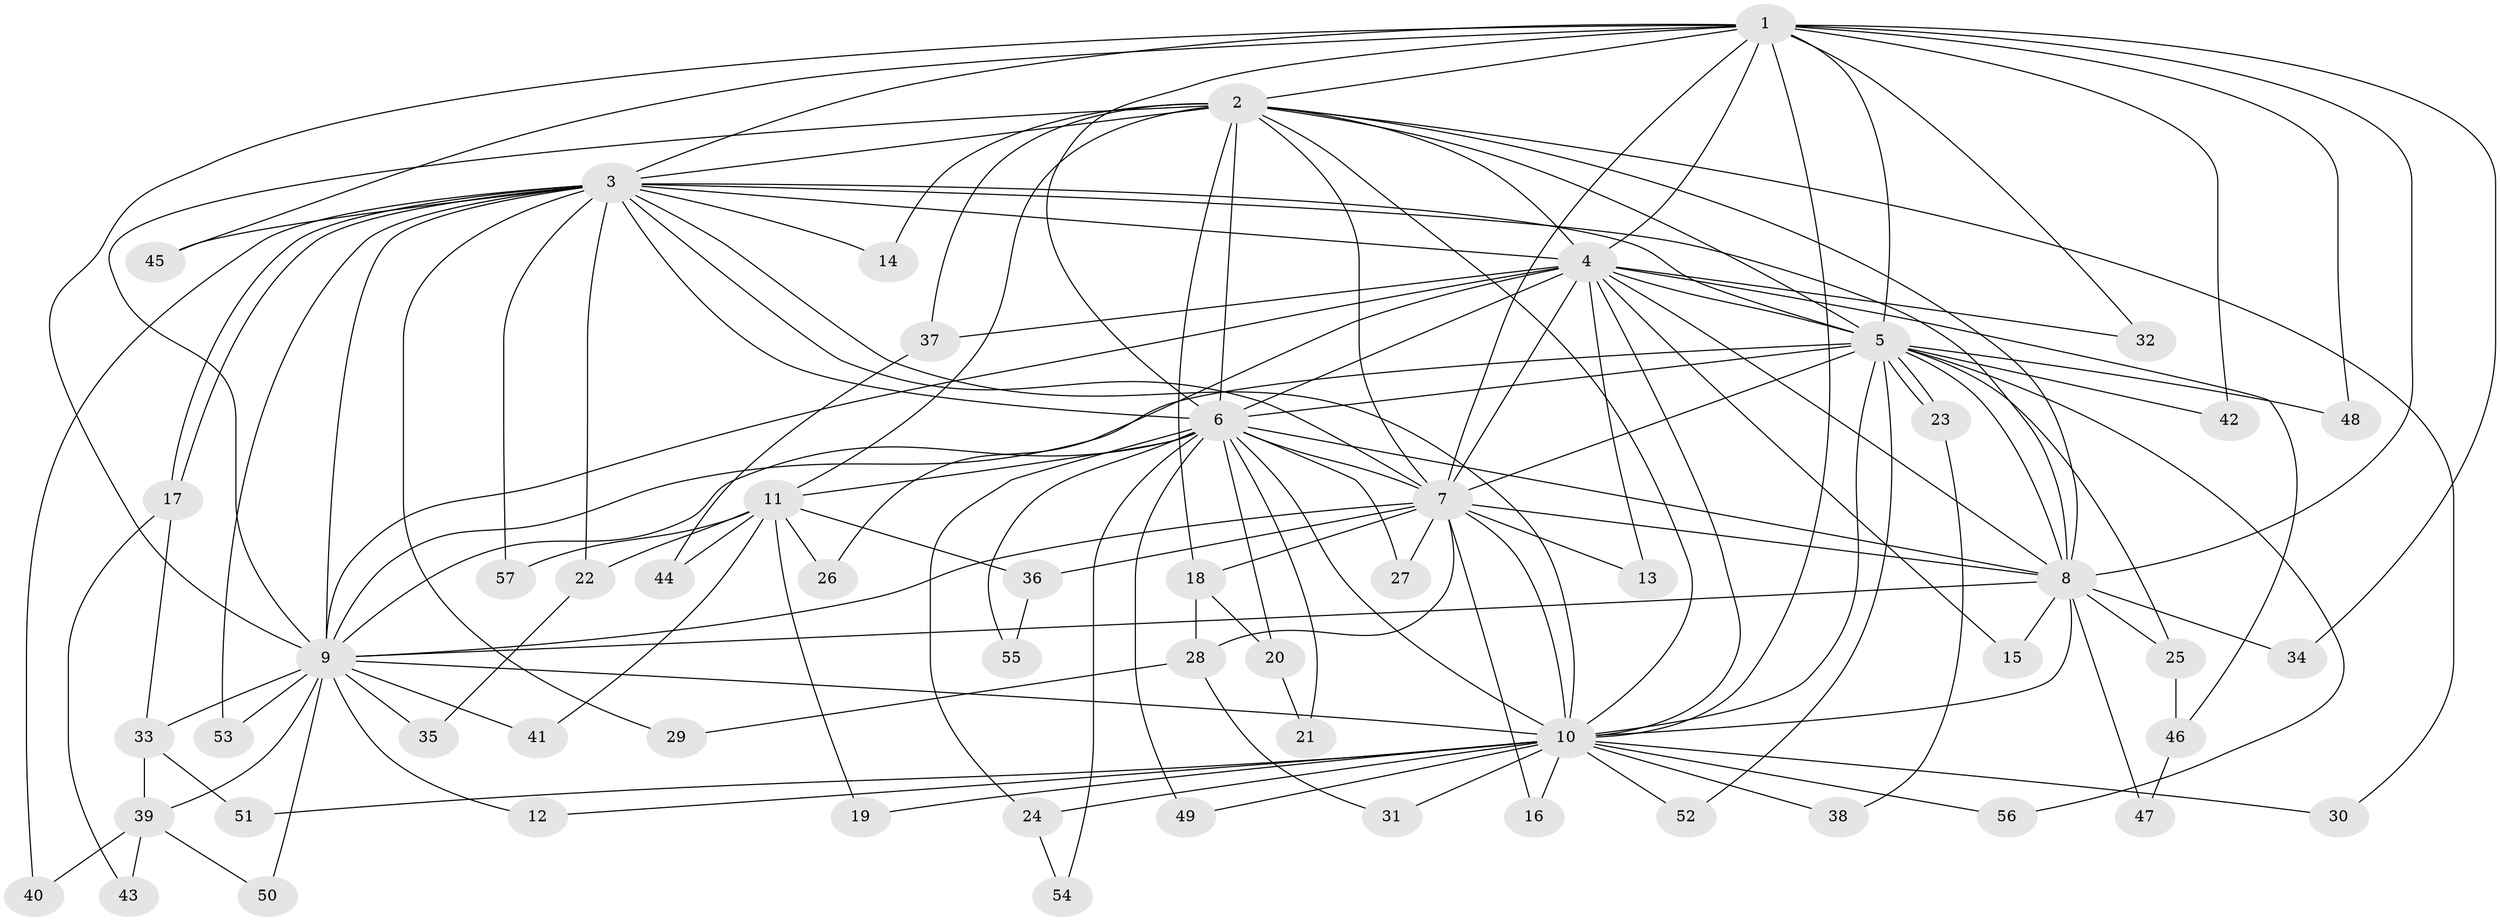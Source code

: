 // coarse degree distribution, {11: 0.047619047619047616, 10: 0.047619047619047616, 20: 0.023809523809523808, 22: 0.023809523809523808, 13: 0.023809523809523808, 17: 0.023809523809523808, 9: 0.023809523809523808, 2: 0.5476190476190477, 4: 0.07142857142857142, 3: 0.14285714285714285, 1: 0.023809523809523808}
// Generated by graph-tools (version 1.1) at 2025/51/02/27/25 19:51:53]
// undirected, 57 vertices, 139 edges
graph export_dot {
graph [start="1"]
  node [color=gray90,style=filled];
  1;
  2;
  3;
  4;
  5;
  6;
  7;
  8;
  9;
  10;
  11;
  12;
  13;
  14;
  15;
  16;
  17;
  18;
  19;
  20;
  21;
  22;
  23;
  24;
  25;
  26;
  27;
  28;
  29;
  30;
  31;
  32;
  33;
  34;
  35;
  36;
  37;
  38;
  39;
  40;
  41;
  42;
  43;
  44;
  45;
  46;
  47;
  48;
  49;
  50;
  51;
  52;
  53;
  54;
  55;
  56;
  57;
  1 -- 2;
  1 -- 3;
  1 -- 4;
  1 -- 5;
  1 -- 6;
  1 -- 7;
  1 -- 8;
  1 -- 9;
  1 -- 10;
  1 -- 32;
  1 -- 34;
  1 -- 42;
  1 -- 45;
  1 -- 48;
  2 -- 3;
  2 -- 4;
  2 -- 5;
  2 -- 6;
  2 -- 7;
  2 -- 8;
  2 -- 9;
  2 -- 10;
  2 -- 11;
  2 -- 14;
  2 -- 18;
  2 -- 30;
  2 -- 37;
  3 -- 4;
  3 -- 5;
  3 -- 6;
  3 -- 7;
  3 -- 8;
  3 -- 9;
  3 -- 10;
  3 -- 14;
  3 -- 17;
  3 -- 17;
  3 -- 22;
  3 -- 29;
  3 -- 40;
  3 -- 45;
  3 -- 53;
  3 -- 57;
  4 -- 5;
  4 -- 6;
  4 -- 7;
  4 -- 8;
  4 -- 9;
  4 -- 10;
  4 -- 13;
  4 -- 15;
  4 -- 26;
  4 -- 32;
  4 -- 37;
  4 -- 46;
  5 -- 6;
  5 -- 7;
  5 -- 8;
  5 -- 9;
  5 -- 10;
  5 -- 23;
  5 -- 23;
  5 -- 25;
  5 -- 42;
  5 -- 48;
  5 -- 52;
  5 -- 56;
  6 -- 7;
  6 -- 8;
  6 -- 9;
  6 -- 10;
  6 -- 11;
  6 -- 20;
  6 -- 21;
  6 -- 24;
  6 -- 27;
  6 -- 49;
  6 -- 54;
  6 -- 55;
  7 -- 8;
  7 -- 9;
  7 -- 10;
  7 -- 13;
  7 -- 16;
  7 -- 18;
  7 -- 27;
  7 -- 28;
  7 -- 36;
  8 -- 9;
  8 -- 10;
  8 -- 15;
  8 -- 25;
  8 -- 34;
  8 -- 47;
  9 -- 10;
  9 -- 12;
  9 -- 33;
  9 -- 35;
  9 -- 39;
  9 -- 41;
  9 -- 50;
  9 -- 53;
  10 -- 12;
  10 -- 16;
  10 -- 19;
  10 -- 24;
  10 -- 30;
  10 -- 31;
  10 -- 38;
  10 -- 49;
  10 -- 51;
  10 -- 52;
  10 -- 56;
  11 -- 19;
  11 -- 22;
  11 -- 26;
  11 -- 36;
  11 -- 41;
  11 -- 44;
  11 -- 57;
  17 -- 33;
  17 -- 43;
  18 -- 20;
  18 -- 28;
  20 -- 21;
  22 -- 35;
  23 -- 38;
  24 -- 54;
  25 -- 46;
  28 -- 29;
  28 -- 31;
  33 -- 39;
  33 -- 51;
  36 -- 55;
  37 -- 44;
  39 -- 40;
  39 -- 43;
  39 -- 50;
  46 -- 47;
}
